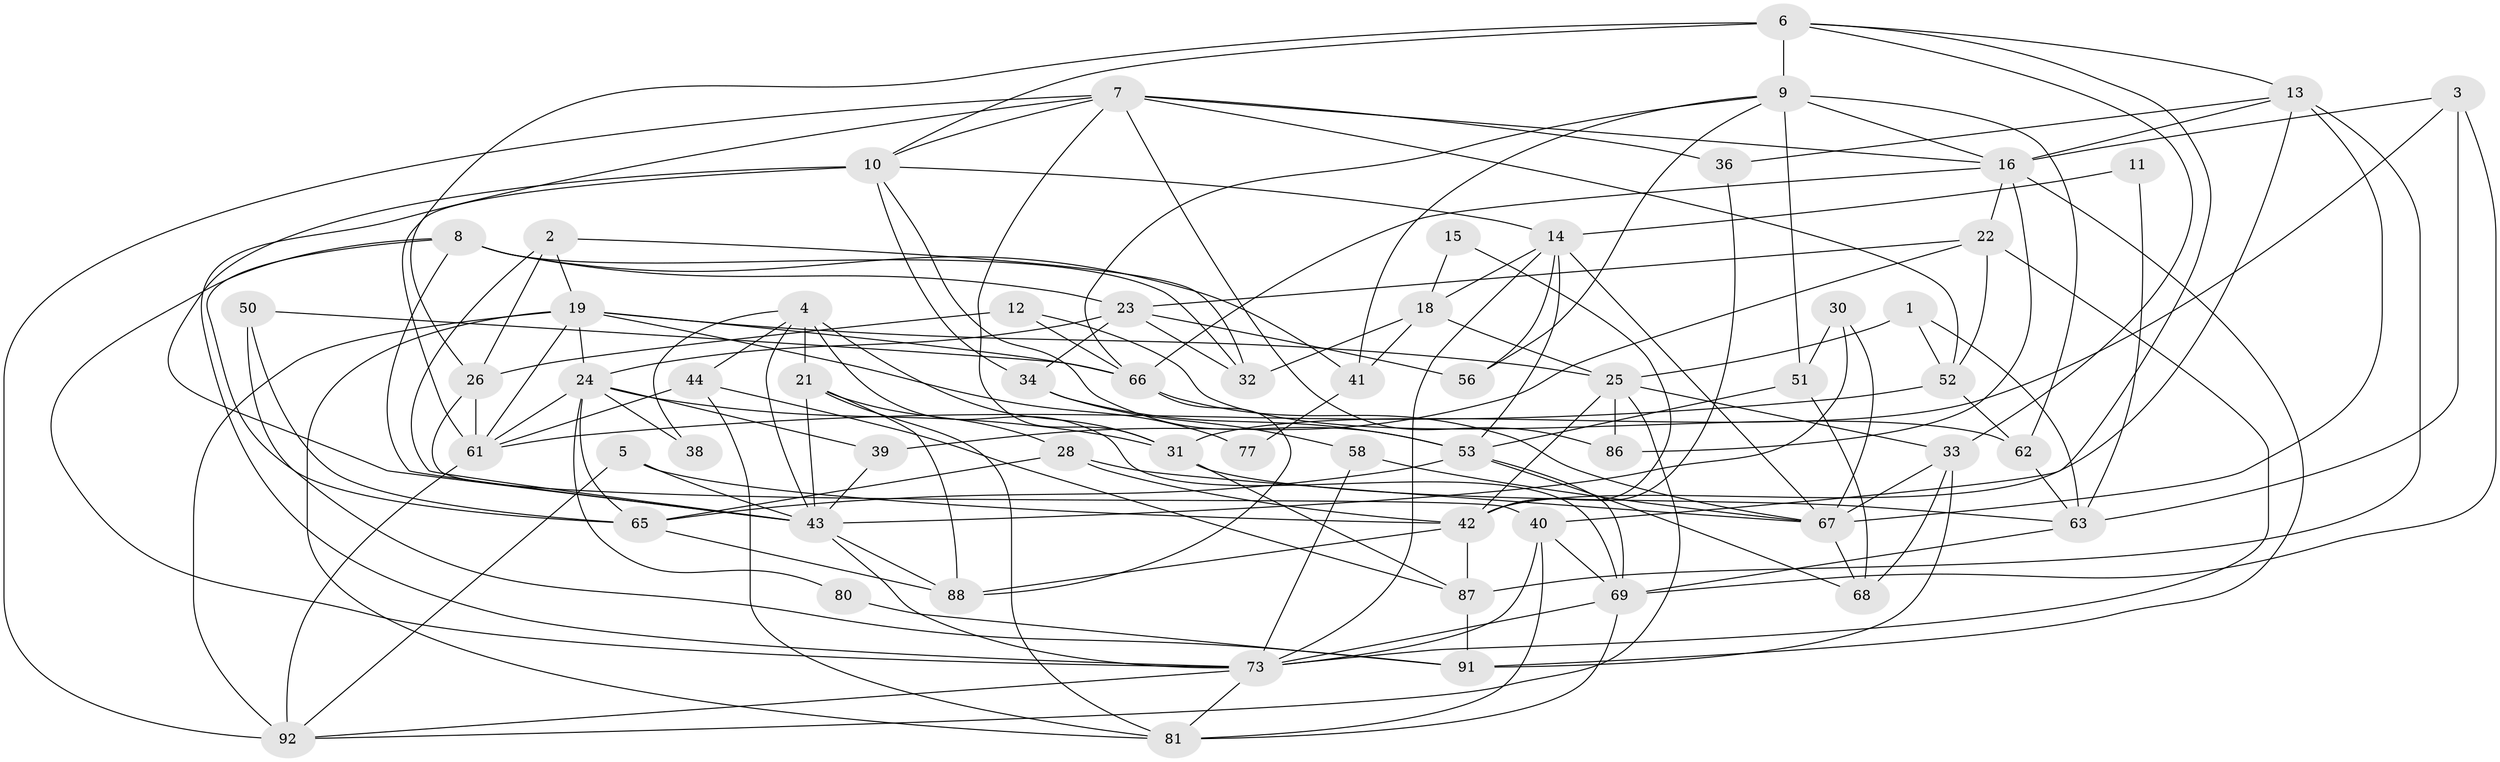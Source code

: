// original degree distribution, {3: 0.27, 5: 0.17, 4: 0.29, 7: 0.04, 2: 0.12, 6: 0.11}
// Generated by graph-tools (version 1.1) at 2025/11/02/27/25 16:11:24]
// undirected, 61 vertices, 157 edges
graph export_dot {
graph [start="1"]
  node [color=gray90,style=filled];
  1 [super="+60"];
  2 [super="+49"];
  3 [super="+20"];
  4 [super="+37"];
  5 [super="+74"];
  6 [super="+83"];
  7 [super="+97"];
  8 [super="+46"];
  9 [super="+17"];
  10 [super="+76"];
  11;
  12;
  13 [super="+29"];
  14 [super="+27"];
  15;
  16 [super="+47"];
  18 [super="+71"];
  19 [super="+55"];
  21 [super="+48"];
  22 [super="+64"];
  23 [super="+54"];
  24 [super="+78"];
  25 [super="+75"];
  26 [super="+85"];
  28;
  30 [super="+35"];
  31 [super="+100"];
  32;
  33 [super="+59"];
  34;
  36;
  38;
  39;
  40 [super="+45"];
  41 [super="+90"];
  42 [super="+82"];
  43 [super="+72"];
  44;
  50;
  51;
  52 [super="+96"];
  53 [super="+57"];
  56;
  58;
  61 [super="+89"];
  62;
  63 [super="+70"];
  65 [super="+79"];
  66 [super="+98"];
  67 [super="+99"];
  68;
  69 [super="+93"];
  73 [super="+84"];
  77;
  80;
  81;
  86;
  87 [super="+95"];
  88;
  91;
  92 [super="+94"];
  1 -- 52;
  1 -- 25;
  1 -- 63;
  2 -- 32;
  2 -- 43;
  2 -- 26;
  2 -- 19;
  3 -- 69;
  3 -- 31;
  3 -- 16;
  3 -- 63 [weight=2];
  4 -- 38;
  4 -- 31 [weight=2];
  4 -- 69;
  4 -- 44;
  4 -- 21;
  4 -- 43;
  5 -- 92;
  5 -- 42;
  5 -- 43;
  6 -- 10;
  6 -- 9 [weight=2];
  6 -- 13;
  6 -- 33;
  6 -- 40;
  6 -- 26;
  7 -- 36;
  7 -- 16;
  7 -- 31;
  7 -- 86;
  7 -- 10;
  7 -- 52;
  7 -- 92;
  7 -- 73;
  8 -- 65;
  8 -- 73;
  8 -- 41;
  8 -- 32;
  8 -- 43;
  8 -- 23;
  9 -- 51;
  9 -- 56;
  9 -- 62;
  9 -- 66;
  9 -- 41;
  9 -- 16;
  10 -- 14;
  10 -- 34;
  10 -- 61;
  10 -- 53;
  10 -- 43;
  11 -- 14;
  11 -- 63;
  12 -- 66;
  12 -- 62;
  12 -- 26;
  13 -- 36;
  13 -- 87;
  13 -- 42;
  13 -- 67;
  13 -- 16;
  14 -- 56;
  14 -- 73;
  14 -- 67;
  14 -- 53;
  14 -- 18;
  15 -- 18;
  15 -- 42;
  16 -- 66;
  16 -- 86;
  16 -- 91;
  16 -- 22;
  18 -- 32;
  18 -- 25;
  18 -- 41;
  19 -- 81;
  19 -- 92;
  19 -- 61;
  19 -- 66;
  19 -- 25;
  19 -- 77;
  19 -- 24;
  21 -- 81;
  21 -- 88;
  21 -- 28;
  21 -- 43;
  22 -- 52;
  22 -- 23;
  22 -- 39;
  22 -- 73;
  23 -- 32;
  23 -- 34;
  23 -- 56;
  23 -- 24;
  24 -- 38;
  24 -- 80;
  24 -- 65;
  24 -- 39;
  24 -- 61;
  24 -- 31;
  25 -- 42;
  25 -- 33;
  25 -- 86;
  25 -- 92;
  26 -- 61 [weight=2];
  26 -- 40;
  28 -- 42;
  28 -- 65;
  28 -- 67;
  30 -- 43;
  30 -- 67;
  30 -- 51;
  31 -- 87;
  31 -- 63;
  33 -- 91;
  33 -- 68;
  33 -- 67;
  34 -- 58;
  34 -- 53;
  36 -- 42;
  39 -- 43;
  40 -- 81;
  40 -- 69;
  40 -- 73;
  41 -- 77;
  42 -- 88;
  42 -- 87;
  43 -- 88;
  43 -- 73;
  44 -- 81;
  44 -- 61;
  44 -- 87;
  50 -- 91;
  50 -- 65;
  50 -- 66;
  51 -- 53;
  51 -- 68;
  52 -- 61;
  52 -- 62;
  53 -- 69;
  53 -- 65;
  53 -- 68;
  58 -- 73;
  58 -- 67;
  61 -- 92;
  62 -- 63;
  63 -- 69;
  65 -- 88;
  66 -- 88;
  66 -- 67;
  67 -- 68;
  69 -- 81;
  69 -- 73;
  73 -- 81;
  73 -- 92;
  80 -- 91;
  87 -- 91;
}
